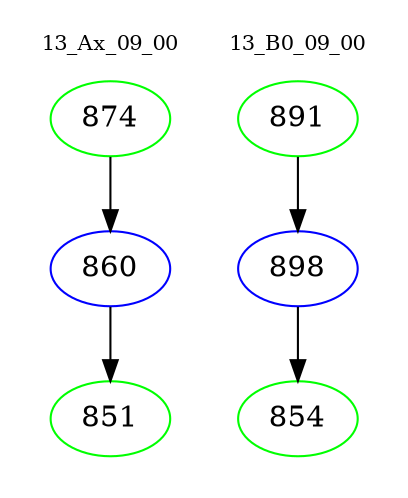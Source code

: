 digraph{
subgraph cluster_0 {
color = white
label = "13_Ax_09_00";
fontsize=10;
T0_874 [label="874", color="green"]
T0_874 -> T0_860 [color="black"]
T0_860 [label="860", color="blue"]
T0_860 -> T0_851 [color="black"]
T0_851 [label="851", color="green"]
}
subgraph cluster_1 {
color = white
label = "13_B0_09_00";
fontsize=10;
T1_891 [label="891", color="green"]
T1_891 -> T1_898 [color="black"]
T1_898 [label="898", color="blue"]
T1_898 -> T1_854 [color="black"]
T1_854 [label="854", color="green"]
}
}
